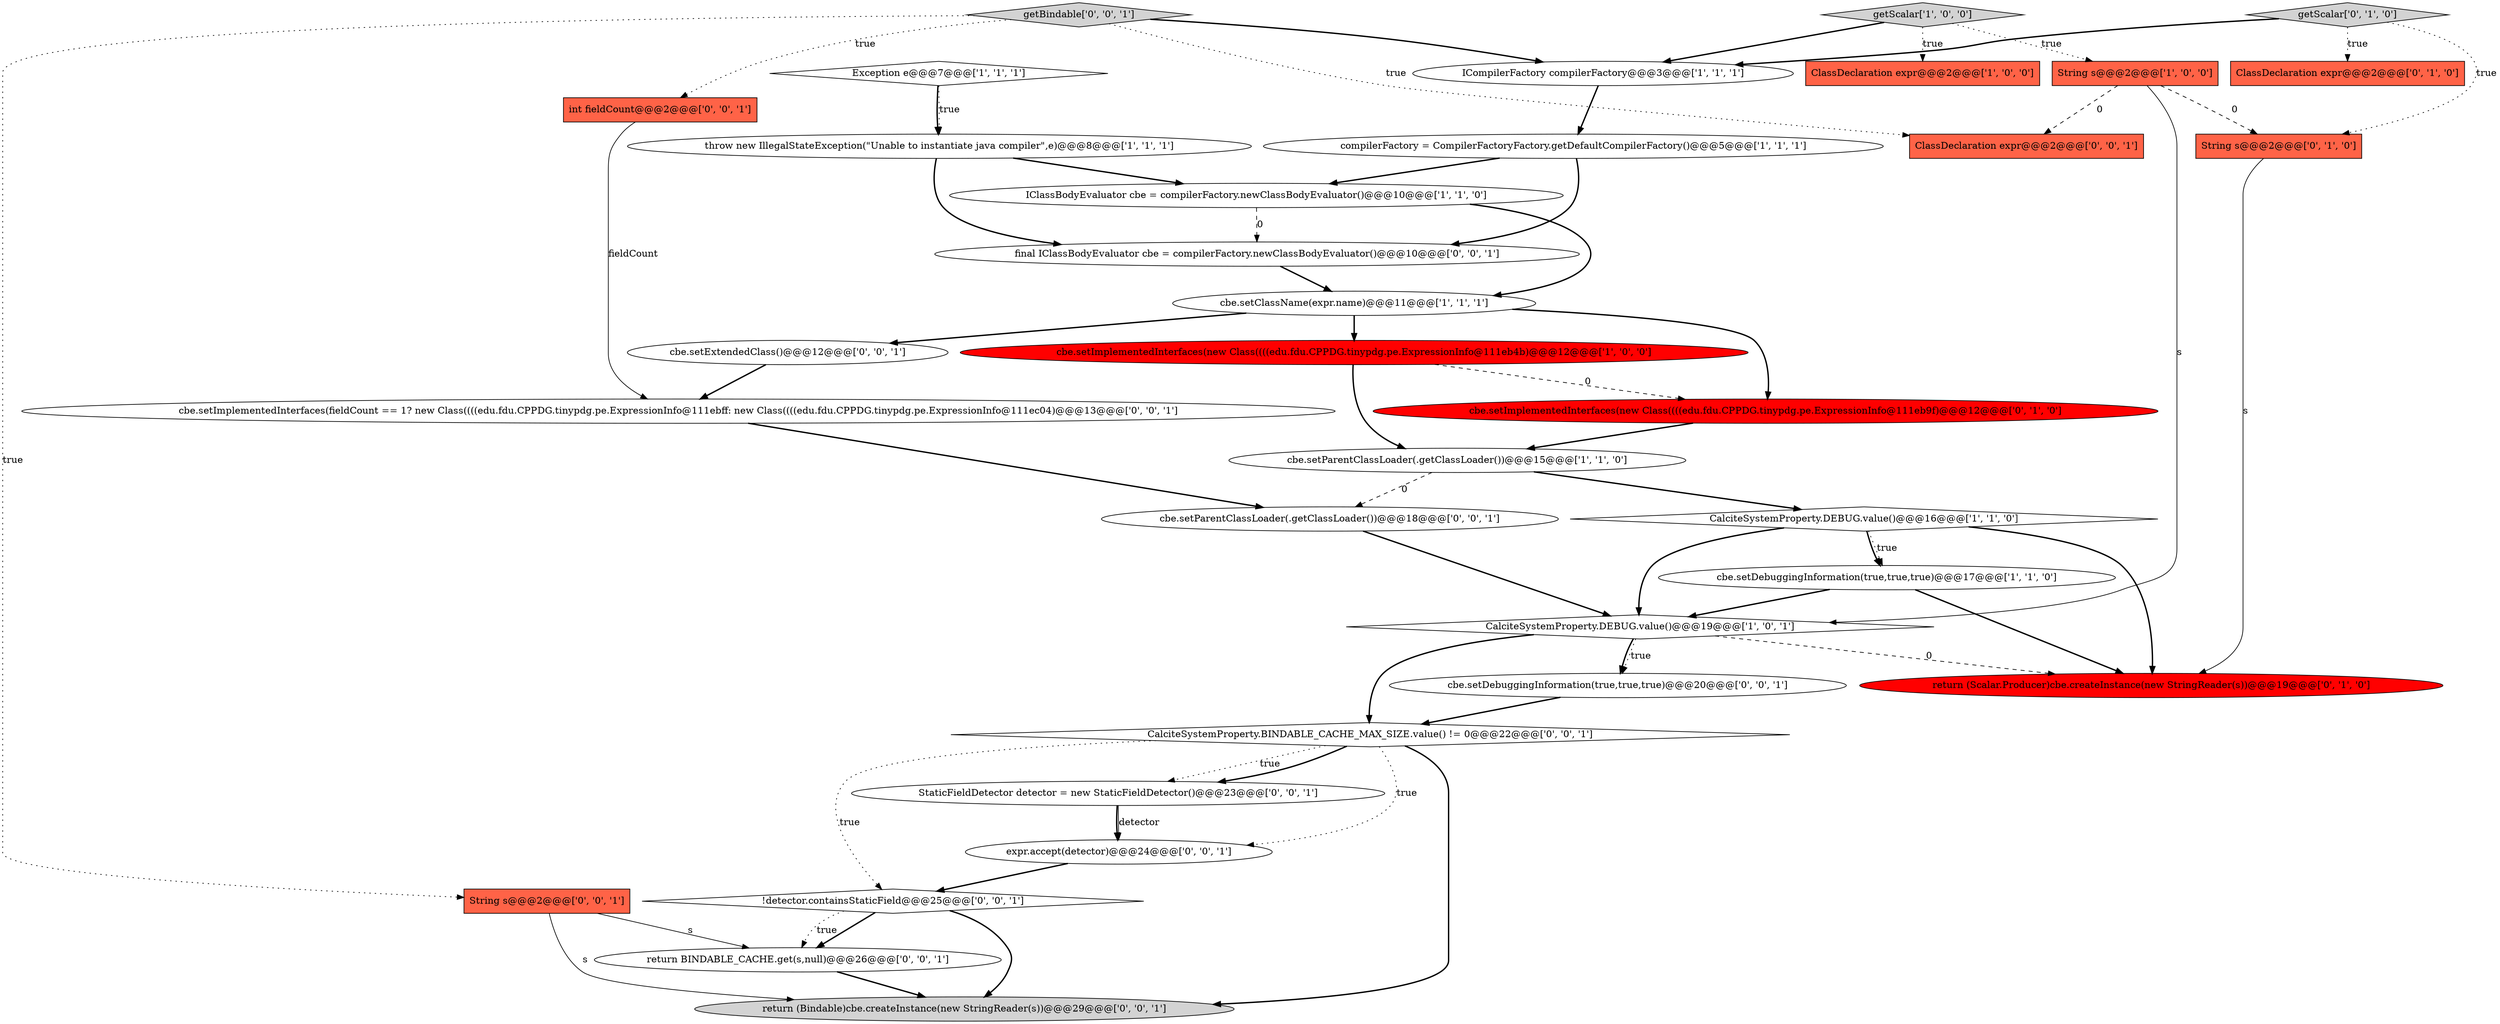 digraph {
15 [style = filled, label = "String s@@@2@@@['0', '1', '0']", fillcolor = tomato, shape = box image = "AAA1AAABBB2BBB"];
22 [style = filled, label = "return (Bindable)cbe.createInstance(new StringReader(s))@@@29@@@['0', '0', '1']", fillcolor = lightgray, shape = ellipse image = "AAA0AAABBB3BBB"];
23 [style = filled, label = "StaticFieldDetector detector = new StaticFieldDetector()@@@23@@@['0', '0', '1']", fillcolor = white, shape = ellipse image = "AAA0AAABBB3BBB"];
27 [style = filled, label = "ClassDeclaration expr@@@2@@@['0', '0', '1']", fillcolor = tomato, shape = box image = "AAA0AAABBB3BBB"];
5 [style = filled, label = "cbe.setDebuggingInformation(true,true,true)@@@17@@@['1', '1', '0']", fillcolor = white, shape = ellipse image = "AAA0AAABBB1BBB"];
28 [style = filled, label = "cbe.setParentClassLoader(.getClassLoader())@@@18@@@['0', '0', '1']", fillcolor = white, shape = ellipse image = "AAA0AAABBB3BBB"];
6 [style = filled, label = "cbe.setClassName(expr.name)@@@11@@@['1', '1', '1']", fillcolor = white, shape = ellipse image = "AAA0AAABBB1BBB"];
12 [style = filled, label = "Exception e@@@7@@@['1', '1', '1']", fillcolor = white, shape = diamond image = "AAA0AAABBB1BBB"];
26 [style = filled, label = "CalciteSystemProperty.BINDABLE_CACHE_MAX_SIZE.value() != 0@@@22@@@['0', '0', '1']", fillcolor = white, shape = diamond image = "AAA0AAABBB3BBB"];
2 [style = filled, label = "ClassDeclaration expr@@@2@@@['1', '0', '0']", fillcolor = tomato, shape = box image = "AAA0AAABBB1BBB"];
14 [style = filled, label = "ClassDeclaration expr@@@2@@@['0', '1', '0']", fillcolor = tomato, shape = box image = "AAA0AAABBB2BBB"];
17 [style = filled, label = "cbe.setImplementedInterfaces(new Class((((edu.fdu.CPPDG.tinypdg.pe.ExpressionInfo@111eb9f)@@@12@@@['0', '1', '0']", fillcolor = red, shape = ellipse image = "AAA1AAABBB2BBB"];
8 [style = filled, label = "cbe.setImplementedInterfaces(new Class((((edu.fdu.CPPDG.tinypdg.pe.ExpressionInfo@111eb4b)@@@12@@@['1', '0', '0']", fillcolor = red, shape = ellipse image = "AAA1AAABBB1BBB"];
24 [style = filled, label = "int fieldCount@@@2@@@['0', '0', '1']", fillcolor = tomato, shape = box image = "AAA0AAABBB3BBB"];
13 [style = filled, label = "CalciteSystemProperty.DEBUG.value()@@@19@@@['1', '0', '1']", fillcolor = white, shape = diamond image = "AAA0AAABBB1BBB"];
29 [style = filled, label = "getBindable['0', '0', '1']", fillcolor = lightgray, shape = diamond image = "AAA0AAABBB3BBB"];
32 [style = filled, label = "expr.accept(detector)@@@24@@@['0', '0', '1']", fillcolor = white, shape = ellipse image = "AAA0AAABBB3BBB"];
18 [style = filled, label = "return (Scalar.Producer)cbe.createInstance(new StringReader(s))@@@19@@@['0', '1', '0']", fillcolor = red, shape = ellipse image = "AAA1AAABBB2BBB"];
30 [style = filled, label = "final IClassBodyEvaluator cbe = compilerFactory.newClassBodyEvaluator()@@@10@@@['0', '0', '1']", fillcolor = white, shape = ellipse image = "AAA0AAABBB3BBB"];
21 [style = filled, label = "cbe.setImplementedInterfaces(fieldCount == 1? new Class((((edu.fdu.CPPDG.tinypdg.pe.ExpressionInfo@111ebff: new Class((((edu.fdu.CPPDG.tinypdg.pe.ExpressionInfo@111ec04)@@@13@@@['0', '0', '1']", fillcolor = white, shape = ellipse image = "AAA0AAABBB3BBB"];
9 [style = filled, label = "CalciteSystemProperty.DEBUG.value()@@@16@@@['1', '1', '0']", fillcolor = white, shape = diamond image = "AAA0AAABBB1BBB"];
10 [style = filled, label = "IClassBodyEvaluator cbe = compilerFactory.newClassBodyEvaluator()@@@10@@@['1', '1', '0']", fillcolor = white, shape = ellipse image = "AAA0AAABBB1BBB"];
20 [style = filled, label = "!detector.containsStaticField@@@25@@@['0', '0', '1']", fillcolor = white, shape = diamond image = "AAA0AAABBB3BBB"];
1 [style = filled, label = "cbe.setParentClassLoader(.getClassLoader())@@@15@@@['1', '1', '0']", fillcolor = white, shape = ellipse image = "AAA0AAABBB1BBB"];
11 [style = filled, label = "throw new IllegalStateException(\"Unable to instantiate java compiler\",e)@@@8@@@['1', '1', '1']", fillcolor = white, shape = ellipse image = "AAA0AAABBB1BBB"];
31 [style = filled, label = "cbe.setExtendedClass()@@@12@@@['0', '0', '1']", fillcolor = white, shape = ellipse image = "AAA0AAABBB3BBB"];
16 [style = filled, label = "getScalar['0', '1', '0']", fillcolor = lightgray, shape = diamond image = "AAA0AAABBB2BBB"];
3 [style = filled, label = "compilerFactory = CompilerFactoryFactory.getDefaultCompilerFactory()@@@5@@@['1', '1', '1']", fillcolor = white, shape = ellipse image = "AAA0AAABBB1BBB"];
0 [style = filled, label = "ICompilerFactory compilerFactory@@@3@@@['1', '1', '1']", fillcolor = white, shape = ellipse image = "AAA0AAABBB1BBB"];
19 [style = filled, label = "cbe.setDebuggingInformation(true,true,true)@@@20@@@['0', '0', '1']", fillcolor = white, shape = ellipse image = "AAA0AAABBB3BBB"];
25 [style = filled, label = "String s@@@2@@@['0', '0', '1']", fillcolor = tomato, shape = box image = "AAA0AAABBB3BBB"];
4 [style = filled, label = "getScalar['1', '0', '0']", fillcolor = lightgray, shape = diamond image = "AAA0AAABBB1BBB"];
33 [style = filled, label = "return BINDABLE_CACHE.get(s,null)@@@26@@@['0', '0', '1']", fillcolor = white, shape = ellipse image = "AAA0AAABBB3BBB"];
7 [style = filled, label = "String s@@@2@@@['1', '0', '0']", fillcolor = tomato, shape = box image = "AAA1AAABBB1BBB"];
15->18 [style = solid, label="s"];
0->3 [style = bold, label=""];
6->17 [style = bold, label=""];
16->0 [style = bold, label=""];
17->1 [style = bold, label=""];
25->33 [style = solid, label="s"];
29->27 [style = dotted, label="true"];
23->32 [style = solid, label="detector"];
16->15 [style = dotted, label="true"];
12->11 [style = bold, label=""];
29->0 [style = bold, label=""];
23->32 [style = bold, label=""];
4->7 [style = dotted, label="true"];
13->19 [style = dotted, label="true"];
28->13 [style = bold, label=""];
26->20 [style = dotted, label="true"];
26->23 [style = dotted, label="true"];
31->21 [style = bold, label=""];
5->18 [style = bold, label=""];
1->28 [style = dashed, label="0"];
30->6 [style = bold, label=""];
10->6 [style = bold, label=""];
1->9 [style = bold, label=""];
21->28 [style = bold, label=""];
4->0 [style = bold, label=""];
26->22 [style = bold, label=""];
20->33 [style = bold, label=""];
20->22 [style = bold, label=""];
12->11 [style = dotted, label="true"];
7->27 [style = dashed, label="0"];
8->1 [style = bold, label=""];
3->10 [style = bold, label=""];
24->21 [style = solid, label="fieldCount"];
13->19 [style = bold, label=""];
10->30 [style = dashed, label="0"];
25->22 [style = solid, label="s"];
9->18 [style = bold, label=""];
6->31 [style = bold, label=""];
20->33 [style = dotted, label="true"];
26->32 [style = dotted, label="true"];
13->26 [style = bold, label=""];
11->10 [style = bold, label=""];
19->26 [style = bold, label=""];
5->13 [style = bold, label=""];
26->23 [style = bold, label=""];
6->8 [style = bold, label=""];
16->14 [style = dotted, label="true"];
7->15 [style = dashed, label="0"];
9->5 [style = bold, label=""];
8->17 [style = dashed, label="0"];
7->13 [style = solid, label="s"];
13->18 [style = dashed, label="0"];
3->30 [style = bold, label=""];
29->24 [style = dotted, label="true"];
32->20 [style = bold, label=""];
11->30 [style = bold, label=""];
4->2 [style = dotted, label="true"];
33->22 [style = bold, label=""];
29->25 [style = dotted, label="true"];
9->13 [style = bold, label=""];
9->5 [style = dotted, label="true"];
}

